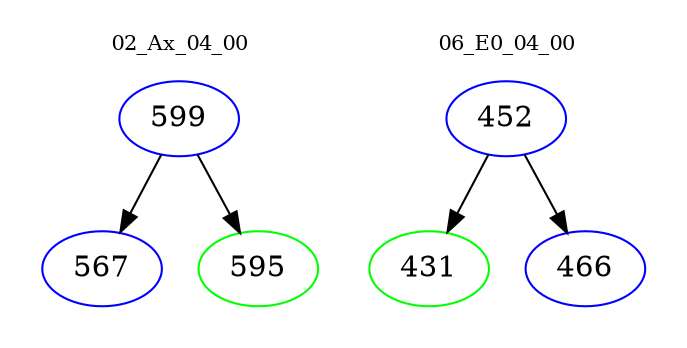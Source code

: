digraph{
subgraph cluster_0 {
color = white
label = "02_Ax_04_00";
fontsize=10;
T0_599 [label="599", color="blue"]
T0_599 -> T0_567 [color="black"]
T0_567 [label="567", color="blue"]
T0_599 -> T0_595 [color="black"]
T0_595 [label="595", color="green"]
}
subgraph cluster_1 {
color = white
label = "06_E0_04_00";
fontsize=10;
T1_452 [label="452", color="blue"]
T1_452 -> T1_431 [color="black"]
T1_431 [label="431", color="green"]
T1_452 -> T1_466 [color="black"]
T1_466 [label="466", color="blue"]
}
}
